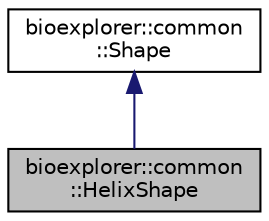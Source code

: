 digraph "bioexplorer::common::HelixShape"
{
 // LATEX_PDF_SIZE
  edge [fontname="Helvetica",fontsize="10",labelfontname="Helvetica",labelfontsize="10"];
  node [fontname="Helvetica",fontsize="10",shape=record];
  Node1 [label="bioexplorer::common\l::HelixShape",height=0.2,width=0.4,color="black", fillcolor="grey75", style="filled", fontcolor="black",tooltip=" "];
  Node2 -> Node1 [dir="back",color="midnightblue",fontsize="10",style="solid",fontname="Helvetica"];
  Node2 [label="bioexplorer::common\l::Shape",height=0.2,width=0.4,color="black", fillcolor="white", style="filled",URL="$dc/d78/classbioexplorer_1_1common_1_1Shape.html",tooltip="The shape class allows the creation of 3D shapes generated by a number of element instances...."];
}
